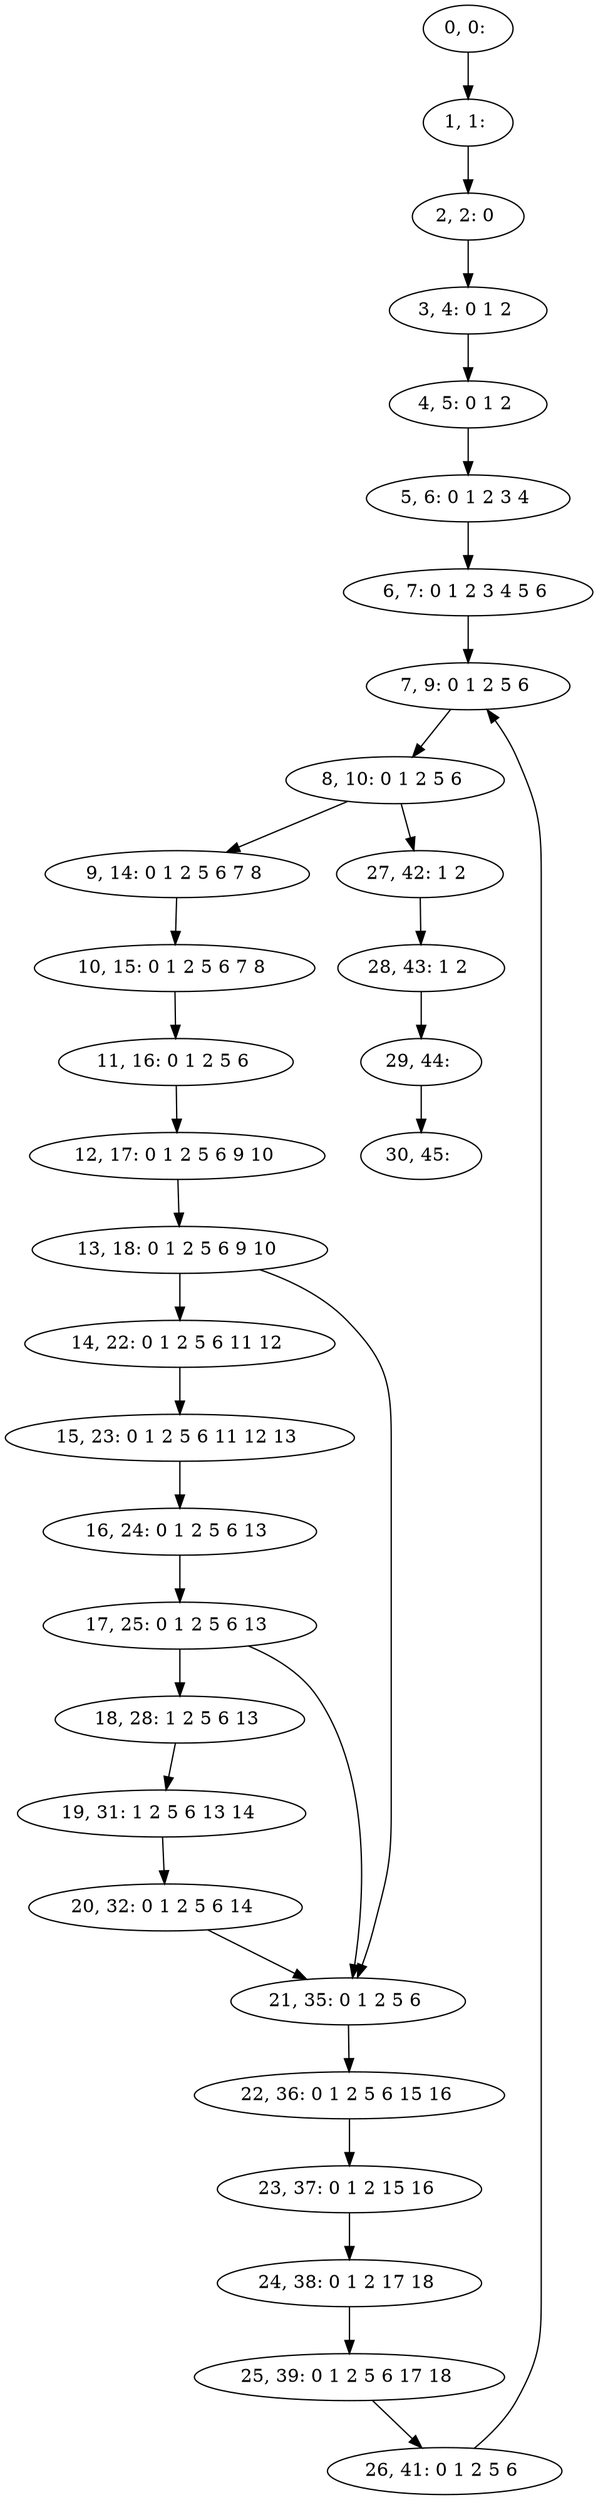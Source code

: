 digraph G {
0[label="0, 0: "];
1[label="1, 1: "];
2[label="2, 2: 0 "];
3[label="3, 4: 0 1 2 "];
4[label="4, 5: 0 1 2 "];
5[label="5, 6: 0 1 2 3 4 "];
6[label="6, 7: 0 1 2 3 4 5 6 "];
7[label="7, 9: 0 1 2 5 6 "];
8[label="8, 10: 0 1 2 5 6 "];
9[label="9, 14: 0 1 2 5 6 7 8 "];
10[label="10, 15: 0 1 2 5 6 7 8 "];
11[label="11, 16: 0 1 2 5 6 "];
12[label="12, 17: 0 1 2 5 6 9 10 "];
13[label="13, 18: 0 1 2 5 6 9 10 "];
14[label="14, 22: 0 1 2 5 6 11 12 "];
15[label="15, 23: 0 1 2 5 6 11 12 13 "];
16[label="16, 24: 0 1 2 5 6 13 "];
17[label="17, 25: 0 1 2 5 6 13 "];
18[label="18, 28: 1 2 5 6 13 "];
19[label="19, 31: 1 2 5 6 13 14 "];
20[label="20, 32: 0 1 2 5 6 14 "];
21[label="21, 35: 0 1 2 5 6 "];
22[label="22, 36: 0 1 2 5 6 15 16 "];
23[label="23, 37: 0 1 2 15 16 "];
24[label="24, 38: 0 1 2 17 18 "];
25[label="25, 39: 0 1 2 5 6 17 18 "];
26[label="26, 41: 0 1 2 5 6 "];
27[label="27, 42: 1 2 "];
28[label="28, 43: 1 2 "];
29[label="29, 44: "];
30[label="30, 45: "];
0->1 ;
1->2 ;
2->3 ;
3->4 ;
4->5 ;
5->6 ;
6->7 ;
7->8 ;
8->9 ;
8->27 ;
9->10 ;
10->11 ;
11->12 ;
12->13 ;
13->14 ;
13->21 ;
14->15 ;
15->16 ;
16->17 ;
17->18 ;
17->21 ;
18->19 ;
19->20 ;
20->21 ;
21->22 ;
22->23 ;
23->24 ;
24->25 ;
25->26 ;
26->7 ;
27->28 ;
28->29 ;
29->30 ;
}
